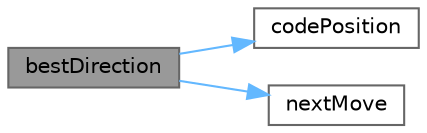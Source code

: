 digraph "bestDirection"
{
 // LATEX_PDF_SIZE
  bgcolor="transparent";
  edge [fontname=Helvetica,fontsize=10,labelfontname=Helvetica,labelfontsize=10];
  node [fontname=Helvetica,fontsize=10,shape=box,height=0.2,width=0.4];
  rankdir="LR";
  Node1 [label="bestDirection",height=0.2,width=0.4,color="gray40", fillcolor="grey60", style="filled", fontcolor="black",tooltip=" "];
  Node1 -> Node2 [color="steelblue1",style="solid"];
  Node2 [label="codePosition",height=0.2,width=0.4,color="grey40", fillcolor="white", style="filled",URL="$ghost__intelligence_8cpp.html#af131dfae8cf73948925f5bf6803cd4dc",tooltip="convert a Position to a string"];
  Node1 -> Node3 [color="steelblue1",style="solid"];
  Node3 [label="nextMove",height=0.2,width=0.4,color="grey40", fillcolor="white", style="filled",URL="$general_8cpp.html#a4a3d2aecdd95dad3b27401866a6268bc",tooltip=" "];
}
